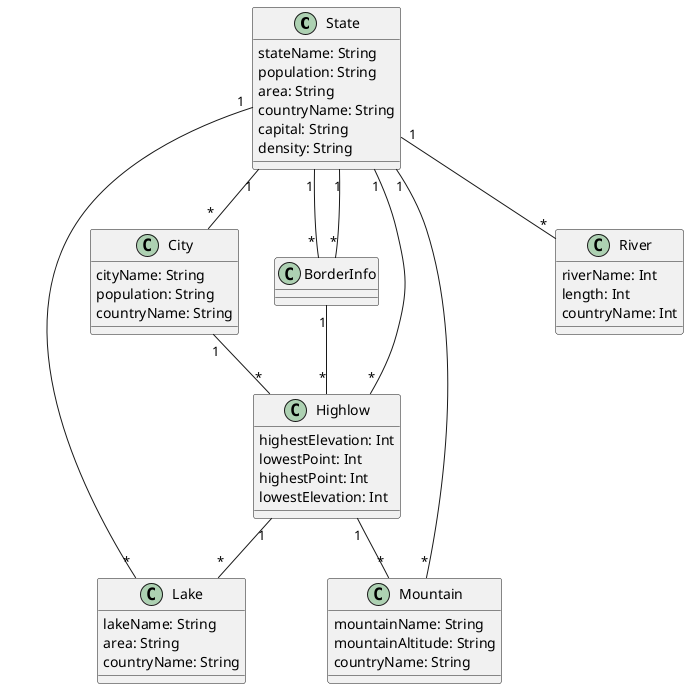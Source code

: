 @startuml "Geo"


class State{
  stateName: String
  population: String
  area: String
  countryName: String
  capital: String
  density: String
}

class City{
  cityName: String
  population: String
  countryName: String
}

class BorderInfo{
}

class Highlow{
  highestElevation: Int
  lowestPoint: Int
  highestPoint: Int
  lowestElevation: Int
}

class Lake{
  lakeName: String
  area: String
  countryName: String
}

class Mountain{
  mountainName: String
  mountainAltitude: String
  countryName: String
}

class River{
  riverName: Int
  length: Int
  countryName: Int
}



State "1" -- "*" BorderInfo

State "1" -- "*" Lake

State "1" -- "*" BorderInfo

State "1" -- "*" Highlow

State "1" -- "*" City

State "1" -- "*" River

State "1" -- "*" Mountain

City "1" -- "*" Highlow

BorderInfo "1" -- "*" Highlow

Highlow "1" -- "*" Mountain

Highlow "1" -- "*" Lake


@enduml